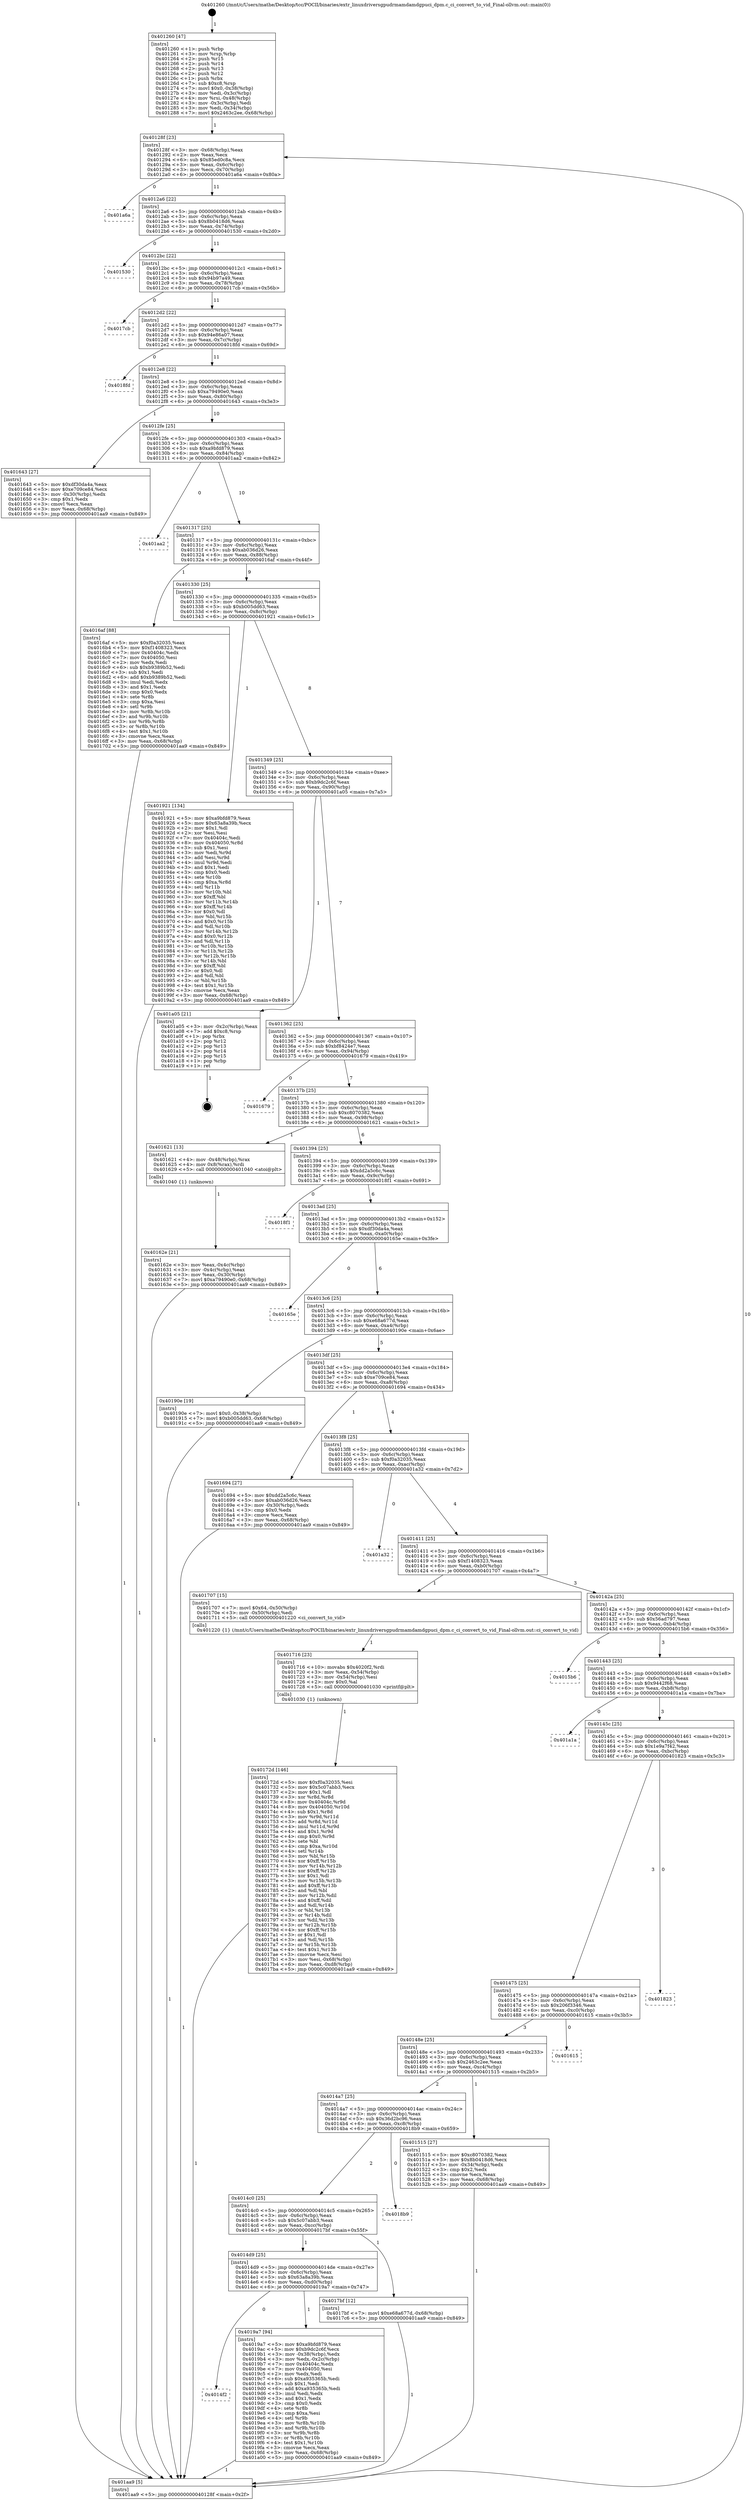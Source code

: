 digraph "0x401260" {
  label = "0x401260 (/mnt/c/Users/mathe/Desktop/tcc/POCII/binaries/extr_linuxdriversgpudrmamdamdgpuci_dpm.c_ci_convert_to_vid_Final-ollvm.out::main(0))"
  labelloc = "t"
  node[shape=record]

  Entry [label="",width=0.3,height=0.3,shape=circle,fillcolor=black,style=filled]
  "0x40128f" [label="{
     0x40128f [23]\l
     | [instrs]\l
     &nbsp;&nbsp;0x40128f \<+3\>: mov -0x68(%rbp),%eax\l
     &nbsp;&nbsp;0x401292 \<+2\>: mov %eax,%ecx\l
     &nbsp;&nbsp;0x401294 \<+6\>: sub $0x85ed0c8a,%ecx\l
     &nbsp;&nbsp;0x40129a \<+3\>: mov %eax,-0x6c(%rbp)\l
     &nbsp;&nbsp;0x40129d \<+3\>: mov %ecx,-0x70(%rbp)\l
     &nbsp;&nbsp;0x4012a0 \<+6\>: je 0000000000401a6a \<main+0x80a\>\l
  }"]
  "0x401a6a" [label="{
     0x401a6a\l
  }", style=dashed]
  "0x4012a6" [label="{
     0x4012a6 [22]\l
     | [instrs]\l
     &nbsp;&nbsp;0x4012a6 \<+5\>: jmp 00000000004012ab \<main+0x4b\>\l
     &nbsp;&nbsp;0x4012ab \<+3\>: mov -0x6c(%rbp),%eax\l
     &nbsp;&nbsp;0x4012ae \<+5\>: sub $0x8b0418d6,%eax\l
     &nbsp;&nbsp;0x4012b3 \<+3\>: mov %eax,-0x74(%rbp)\l
     &nbsp;&nbsp;0x4012b6 \<+6\>: je 0000000000401530 \<main+0x2d0\>\l
  }"]
  Exit [label="",width=0.3,height=0.3,shape=circle,fillcolor=black,style=filled,peripheries=2]
  "0x401530" [label="{
     0x401530\l
  }", style=dashed]
  "0x4012bc" [label="{
     0x4012bc [22]\l
     | [instrs]\l
     &nbsp;&nbsp;0x4012bc \<+5\>: jmp 00000000004012c1 \<main+0x61\>\l
     &nbsp;&nbsp;0x4012c1 \<+3\>: mov -0x6c(%rbp),%eax\l
     &nbsp;&nbsp;0x4012c4 \<+5\>: sub $0x94b97a49,%eax\l
     &nbsp;&nbsp;0x4012c9 \<+3\>: mov %eax,-0x78(%rbp)\l
     &nbsp;&nbsp;0x4012cc \<+6\>: je 00000000004017cb \<main+0x56b\>\l
  }"]
  "0x4014f2" [label="{
     0x4014f2\l
  }", style=dashed]
  "0x4017cb" [label="{
     0x4017cb\l
  }", style=dashed]
  "0x4012d2" [label="{
     0x4012d2 [22]\l
     | [instrs]\l
     &nbsp;&nbsp;0x4012d2 \<+5\>: jmp 00000000004012d7 \<main+0x77\>\l
     &nbsp;&nbsp;0x4012d7 \<+3\>: mov -0x6c(%rbp),%eax\l
     &nbsp;&nbsp;0x4012da \<+5\>: sub $0x94e86a07,%eax\l
     &nbsp;&nbsp;0x4012df \<+3\>: mov %eax,-0x7c(%rbp)\l
     &nbsp;&nbsp;0x4012e2 \<+6\>: je 00000000004018fd \<main+0x69d\>\l
  }"]
  "0x4019a7" [label="{
     0x4019a7 [94]\l
     | [instrs]\l
     &nbsp;&nbsp;0x4019a7 \<+5\>: mov $0xa9bfd879,%eax\l
     &nbsp;&nbsp;0x4019ac \<+5\>: mov $0xb9dc2c6f,%ecx\l
     &nbsp;&nbsp;0x4019b1 \<+3\>: mov -0x38(%rbp),%edx\l
     &nbsp;&nbsp;0x4019b4 \<+3\>: mov %edx,-0x2c(%rbp)\l
     &nbsp;&nbsp;0x4019b7 \<+7\>: mov 0x40404c,%edx\l
     &nbsp;&nbsp;0x4019be \<+7\>: mov 0x404050,%esi\l
     &nbsp;&nbsp;0x4019c5 \<+2\>: mov %edx,%edi\l
     &nbsp;&nbsp;0x4019c7 \<+6\>: sub $0xa935365b,%edi\l
     &nbsp;&nbsp;0x4019cd \<+3\>: sub $0x1,%edi\l
     &nbsp;&nbsp;0x4019d0 \<+6\>: add $0xa935365b,%edi\l
     &nbsp;&nbsp;0x4019d6 \<+3\>: imul %edi,%edx\l
     &nbsp;&nbsp;0x4019d9 \<+3\>: and $0x1,%edx\l
     &nbsp;&nbsp;0x4019dc \<+3\>: cmp $0x0,%edx\l
     &nbsp;&nbsp;0x4019df \<+4\>: sete %r8b\l
     &nbsp;&nbsp;0x4019e3 \<+3\>: cmp $0xa,%esi\l
     &nbsp;&nbsp;0x4019e6 \<+4\>: setl %r9b\l
     &nbsp;&nbsp;0x4019ea \<+3\>: mov %r8b,%r10b\l
     &nbsp;&nbsp;0x4019ed \<+3\>: and %r9b,%r10b\l
     &nbsp;&nbsp;0x4019f0 \<+3\>: xor %r9b,%r8b\l
     &nbsp;&nbsp;0x4019f3 \<+3\>: or %r8b,%r10b\l
     &nbsp;&nbsp;0x4019f6 \<+4\>: test $0x1,%r10b\l
     &nbsp;&nbsp;0x4019fa \<+3\>: cmovne %ecx,%eax\l
     &nbsp;&nbsp;0x4019fd \<+3\>: mov %eax,-0x68(%rbp)\l
     &nbsp;&nbsp;0x401a00 \<+5\>: jmp 0000000000401aa9 \<main+0x849\>\l
  }"]
  "0x4018fd" [label="{
     0x4018fd\l
  }", style=dashed]
  "0x4012e8" [label="{
     0x4012e8 [22]\l
     | [instrs]\l
     &nbsp;&nbsp;0x4012e8 \<+5\>: jmp 00000000004012ed \<main+0x8d\>\l
     &nbsp;&nbsp;0x4012ed \<+3\>: mov -0x6c(%rbp),%eax\l
     &nbsp;&nbsp;0x4012f0 \<+5\>: sub $0xa79490e0,%eax\l
     &nbsp;&nbsp;0x4012f5 \<+3\>: mov %eax,-0x80(%rbp)\l
     &nbsp;&nbsp;0x4012f8 \<+6\>: je 0000000000401643 \<main+0x3e3\>\l
  }"]
  "0x4014d9" [label="{
     0x4014d9 [25]\l
     | [instrs]\l
     &nbsp;&nbsp;0x4014d9 \<+5\>: jmp 00000000004014de \<main+0x27e\>\l
     &nbsp;&nbsp;0x4014de \<+3\>: mov -0x6c(%rbp),%eax\l
     &nbsp;&nbsp;0x4014e1 \<+5\>: sub $0x63a8a39b,%eax\l
     &nbsp;&nbsp;0x4014e6 \<+6\>: mov %eax,-0xd0(%rbp)\l
     &nbsp;&nbsp;0x4014ec \<+6\>: je 00000000004019a7 \<main+0x747\>\l
  }"]
  "0x401643" [label="{
     0x401643 [27]\l
     | [instrs]\l
     &nbsp;&nbsp;0x401643 \<+5\>: mov $0xdf30da4a,%eax\l
     &nbsp;&nbsp;0x401648 \<+5\>: mov $0xe709ce84,%ecx\l
     &nbsp;&nbsp;0x40164d \<+3\>: mov -0x30(%rbp),%edx\l
     &nbsp;&nbsp;0x401650 \<+3\>: cmp $0x1,%edx\l
     &nbsp;&nbsp;0x401653 \<+3\>: cmovl %ecx,%eax\l
     &nbsp;&nbsp;0x401656 \<+3\>: mov %eax,-0x68(%rbp)\l
     &nbsp;&nbsp;0x401659 \<+5\>: jmp 0000000000401aa9 \<main+0x849\>\l
  }"]
  "0x4012fe" [label="{
     0x4012fe [25]\l
     | [instrs]\l
     &nbsp;&nbsp;0x4012fe \<+5\>: jmp 0000000000401303 \<main+0xa3\>\l
     &nbsp;&nbsp;0x401303 \<+3\>: mov -0x6c(%rbp),%eax\l
     &nbsp;&nbsp;0x401306 \<+5\>: sub $0xa9bfd879,%eax\l
     &nbsp;&nbsp;0x40130b \<+6\>: mov %eax,-0x84(%rbp)\l
     &nbsp;&nbsp;0x401311 \<+6\>: je 0000000000401aa2 \<main+0x842\>\l
  }"]
  "0x4017bf" [label="{
     0x4017bf [12]\l
     | [instrs]\l
     &nbsp;&nbsp;0x4017bf \<+7\>: movl $0xe68a677d,-0x68(%rbp)\l
     &nbsp;&nbsp;0x4017c6 \<+5\>: jmp 0000000000401aa9 \<main+0x849\>\l
  }"]
  "0x401aa2" [label="{
     0x401aa2\l
  }", style=dashed]
  "0x401317" [label="{
     0x401317 [25]\l
     | [instrs]\l
     &nbsp;&nbsp;0x401317 \<+5\>: jmp 000000000040131c \<main+0xbc\>\l
     &nbsp;&nbsp;0x40131c \<+3\>: mov -0x6c(%rbp),%eax\l
     &nbsp;&nbsp;0x40131f \<+5\>: sub $0xab036d26,%eax\l
     &nbsp;&nbsp;0x401324 \<+6\>: mov %eax,-0x88(%rbp)\l
     &nbsp;&nbsp;0x40132a \<+6\>: je 00000000004016af \<main+0x44f\>\l
  }"]
  "0x4014c0" [label="{
     0x4014c0 [25]\l
     | [instrs]\l
     &nbsp;&nbsp;0x4014c0 \<+5\>: jmp 00000000004014c5 \<main+0x265\>\l
     &nbsp;&nbsp;0x4014c5 \<+3\>: mov -0x6c(%rbp),%eax\l
     &nbsp;&nbsp;0x4014c8 \<+5\>: sub $0x5c07abb3,%eax\l
     &nbsp;&nbsp;0x4014cd \<+6\>: mov %eax,-0xcc(%rbp)\l
     &nbsp;&nbsp;0x4014d3 \<+6\>: je 00000000004017bf \<main+0x55f\>\l
  }"]
  "0x4016af" [label="{
     0x4016af [88]\l
     | [instrs]\l
     &nbsp;&nbsp;0x4016af \<+5\>: mov $0xf0a32035,%eax\l
     &nbsp;&nbsp;0x4016b4 \<+5\>: mov $0xf1408323,%ecx\l
     &nbsp;&nbsp;0x4016b9 \<+7\>: mov 0x40404c,%edx\l
     &nbsp;&nbsp;0x4016c0 \<+7\>: mov 0x404050,%esi\l
     &nbsp;&nbsp;0x4016c7 \<+2\>: mov %edx,%edi\l
     &nbsp;&nbsp;0x4016c9 \<+6\>: sub $0xb9389b52,%edi\l
     &nbsp;&nbsp;0x4016cf \<+3\>: sub $0x1,%edi\l
     &nbsp;&nbsp;0x4016d2 \<+6\>: add $0xb9389b52,%edi\l
     &nbsp;&nbsp;0x4016d8 \<+3\>: imul %edi,%edx\l
     &nbsp;&nbsp;0x4016db \<+3\>: and $0x1,%edx\l
     &nbsp;&nbsp;0x4016de \<+3\>: cmp $0x0,%edx\l
     &nbsp;&nbsp;0x4016e1 \<+4\>: sete %r8b\l
     &nbsp;&nbsp;0x4016e5 \<+3\>: cmp $0xa,%esi\l
     &nbsp;&nbsp;0x4016e8 \<+4\>: setl %r9b\l
     &nbsp;&nbsp;0x4016ec \<+3\>: mov %r8b,%r10b\l
     &nbsp;&nbsp;0x4016ef \<+3\>: and %r9b,%r10b\l
     &nbsp;&nbsp;0x4016f2 \<+3\>: xor %r9b,%r8b\l
     &nbsp;&nbsp;0x4016f5 \<+3\>: or %r8b,%r10b\l
     &nbsp;&nbsp;0x4016f8 \<+4\>: test $0x1,%r10b\l
     &nbsp;&nbsp;0x4016fc \<+3\>: cmovne %ecx,%eax\l
     &nbsp;&nbsp;0x4016ff \<+3\>: mov %eax,-0x68(%rbp)\l
     &nbsp;&nbsp;0x401702 \<+5\>: jmp 0000000000401aa9 \<main+0x849\>\l
  }"]
  "0x401330" [label="{
     0x401330 [25]\l
     | [instrs]\l
     &nbsp;&nbsp;0x401330 \<+5\>: jmp 0000000000401335 \<main+0xd5\>\l
     &nbsp;&nbsp;0x401335 \<+3\>: mov -0x6c(%rbp),%eax\l
     &nbsp;&nbsp;0x401338 \<+5\>: sub $0xb005dd63,%eax\l
     &nbsp;&nbsp;0x40133d \<+6\>: mov %eax,-0x8c(%rbp)\l
     &nbsp;&nbsp;0x401343 \<+6\>: je 0000000000401921 \<main+0x6c1\>\l
  }"]
  "0x4018b9" [label="{
     0x4018b9\l
  }", style=dashed]
  "0x401921" [label="{
     0x401921 [134]\l
     | [instrs]\l
     &nbsp;&nbsp;0x401921 \<+5\>: mov $0xa9bfd879,%eax\l
     &nbsp;&nbsp;0x401926 \<+5\>: mov $0x63a8a39b,%ecx\l
     &nbsp;&nbsp;0x40192b \<+2\>: mov $0x1,%dl\l
     &nbsp;&nbsp;0x40192d \<+2\>: xor %esi,%esi\l
     &nbsp;&nbsp;0x40192f \<+7\>: mov 0x40404c,%edi\l
     &nbsp;&nbsp;0x401936 \<+8\>: mov 0x404050,%r8d\l
     &nbsp;&nbsp;0x40193e \<+3\>: sub $0x1,%esi\l
     &nbsp;&nbsp;0x401941 \<+3\>: mov %edi,%r9d\l
     &nbsp;&nbsp;0x401944 \<+3\>: add %esi,%r9d\l
     &nbsp;&nbsp;0x401947 \<+4\>: imul %r9d,%edi\l
     &nbsp;&nbsp;0x40194b \<+3\>: and $0x1,%edi\l
     &nbsp;&nbsp;0x40194e \<+3\>: cmp $0x0,%edi\l
     &nbsp;&nbsp;0x401951 \<+4\>: sete %r10b\l
     &nbsp;&nbsp;0x401955 \<+4\>: cmp $0xa,%r8d\l
     &nbsp;&nbsp;0x401959 \<+4\>: setl %r11b\l
     &nbsp;&nbsp;0x40195d \<+3\>: mov %r10b,%bl\l
     &nbsp;&nbsp;0x401960 \<+3\>: xor $0xff,%bl\l
     &nbsp;&nbsp;0x401963 \<+3\>: mov %r11b,%r14b\l
     &nbsp;&nbsp;0x401966 \<+4\>: xor $0xff,%r14b\l
     &nbsp;&nbsp;0x40196a \<+3\>: xor $0x0,%dl\l
     &nbsp;&nbsp;0x40196d \<+3\>: mov %bl,%r15b\l
     &nbsp;&nbsp;0x401970 \<+4\>: and $0x0,%r15b\l
     &nbsp;&nbsp;0x401974 \<+3\>: and %dl,%r10b\l
     &nbsp;&nbsp;0x401977 \<+3\>: mov %r14b,%r12b\l
     &nbsp;&nbsp;0x40197a \<+4\>: and $0x0,%r12b\l
     &nbsp;&nbsp;0x40197e \<+3\>: and %dl,%r11b\l
     &nbsp;&nbsp;0x401981 \<+3\>: or %r10b,%r15b\l
     &nbsp;&nbsp;0x401984 \<+3\>: or %r11b,%r12b\l
     &nbsp;&nbsp;0x401987 \<+3\>: xor %r12b,%r15b\l
     &nbsp;&nbsp;0x40198a \<+3\>: or %r14b,%bl\l
     &nbsp;&nbsp;0x40198d \<+3\>: xor $0xff,%bl\l
     &nbsp;&nbsp;0x401990 \<+3\>: or $0x0,%dl\l
     &nbsp;&nbsp;0x401993 \<+2\>: and %dl,%bl\l
     &nbsp;&nbsp;0x401995 \<+3\>: or %bl,%r15b\l
     &nbsp;&nbsp;0x401998 \<+4\>: test $0x1,%r15b\l
     &nbsp;&nbsp;0x40199c \<+3\>: cmovne %ecx,%eax\l
     &nbsp;&nbsp;0x40199f \<+3\>: mov %eax,-0x68(%rbp)\l
     &nbsp;&nbsp;0x4019a2 \<+5\>: jmp 0000000000401aa9 \<main+0x849\>\l
  }"]
  "0x401349" [label="{
     0x401349 [25]\l
     | [instrs]\l
     &nbsp;&nbsp;0x401349 \<+5\>: jmp 000000000040134e \<main+0xee\>\l
     &nbsp;&nbsp;0x40134e \<+3\>: mov -0x6c(%rbp),%eax\l
     &nbsp;&nbsp;0x401351 \<+5\>: sub $0xb9dc2c6f,%eax\l
     &nbsp;&nbsp;0x401356 \<+6\>: mov %eax,-0x90(%rbp)\l
     &nbsp;&nbsp;0x40135c \<+6\>: je 0000000000401a05 \<main+0x7a5\>\l
  }"]
  "0x40172d" [label="{
     0x40172d [146]\l
     | [instrs]\l
     &nbsp;&nbsp;0x40172d \<+5\>: mov $0xf0a32035,%esi\l
     &nbsp;&nbsp;0x401732 \<+5\>: mov $0x5c07abb3,%ecx\l
     &nbsp;&nbsp;0x401737 \<+2\>: mov $0x1,%dl\l
     &nbsp;&nbsp;0x401739 \<+3\>: xor %r8d,%r8d\l
     &nbsp;&nbsp;0x40173c \<+8\>: mov 0x40404c,%r9d\l
     &nbsp;&nbsp;0x401744 \<+8\>: mov 0x404050,%r10d\l
     &nbsp;&nbsp;0x40174c \<+4\>: sub $0x1,%r8d\l
     &nbsp;&nbsp;0x401750 \<+3\>: mov %r9d,%r11d\l
     &nbsp;&nbsp;0x401753 \<+3\>: add %r8d,%r11d\l
     &nbsp;&nbsp;0x401756 \<+4\>: imul %r11d,%r9d\l
     &nbsp;&nbsp;0x40175a \<+4\>: and $0x1,%r9d\l
     &nbsp;&nbsp;0x40175e \<+4\>: cmp $0x0,%r9d\l
     &nbsp;&nbsp;0x401762 \<+3\>: sete %bl\l
     &nbsp;&nbsp;0x401765 \<+4\>: cmp $0xa,%r10d\l
     &nbsp;&nbsp;0x401769 \<+4\>: setl %r14b\l
     &nbsp;&nbsp;0x40176d \<+3\>: mov %bl,%r15b\l
     &nbsp;&nbsp;0x401770 \<+4\>: xor $0xff,%r15b\l
     &nbsp;&nbsp;0x401774 \<+3\>: mov %r14b,%r12b\l
     &nbsp;&nbsp;0x401777 \<+4\>: xor $0xff,%r12b\l
     &nbsp;&nbsp;0x40177b \<+3\>: xor $0x1,%dl\l
     &nbsp;&nbsp;0x40177e \<+3\>: mov %r15b,%r13b\l
     &nbsp;&nbsp;0x401781 \<+4\>: and $0xff,%r13b\l
     &nbsp;&nbsp;0x401785 \<+2\>: and %dl,%bl\l
     &nbsp;&nbsp;0x401787 \<+3\>: mov %r12b,%dil\l
     &nbsp;&nbsp;0x40178a \<+4\>: and $0xff,%dil\l
     &nbsp;&nbsp;0x40178e \<+3\>: and %dl,%r14b\l
     &nbsp;&nbsp;0x401791 \<+3\>: or %bl,%r13b\l
     &nbsp;&nbsp;0x401794 \<+3\>: or %r14b,%dil\l
     &nbsp;&nbsp;0x401797 \<+3\>: xor %dil,%r13b\l
     &nbsp;&nbsp;0x40179a \<+3\>: or %r12b,%r15b\l
     &nbsp;&nbsp;0x40179d \<+4\>: xor $0xff,%r15b\l
     &nbsp;&nbsp;0x4017a1 \<+3\>: or $0x1,%dl\l
     &nbsp;&nbsp;0x4017a4 \<+3\>: and %dl,%r15b\l
     &nbsp;&nbsp;0x4017a7 \<+3\>: or %r15b,%r13b\l
     &nbsp;&nbsp;0x4017aa \<+4\>: test $0x1,%r13b\l
     &nbsp;&nbsp;0x4017ae \<+3\>: cmovne %ecx,%esi\l
     &nbsp;&nbsp;0x4017b1 \<+3\>: mov %esi,-0x68(%rbp)\l
     &nbsp;&nbsp;0x4017b4 \<+6\>: mov %eax,-0xd8(%rbp)\l
     &nbsp;&nbsp;0x4017ba \<+5\>: jmp 0000000000401aa9 \<main+0x849\>\l
  }"]
  "0x401a05" [label="{
     0x401a05 [21]\l
     | [instrs]\l
     &nbsp;&nbsp;0x401a05 \<+3\>: mov -0x2c(%rbp),%eax\l
     &nbsp;&nbsp;0x401a08 \<+7\>: add $0xc8,%rsp\l
     &nbsp;&nbsp;0x401a0f \<+1\>: pop %rbx\l
     &nbsp;&nbsp;0x401a10 \<+2\>: pop %r12\l
     &nbsp;&nbsp;0x401a12 \<+2\>: pop %r13\l
     &nbsp;&nbsp;0x401a14 \<+2\>: pop %r14\l
     &nbsp;&nbsp;0x401a16 \<+2\>: pop %r15\l
     &nbsp;&nbsp;0x401a18 \<+1\>: pop %rbp\l
     &nbsp;&nbsp;0x401a19 \<+1\>: ret\l
  }"]
  "0x401362" [label="{
     0x401362 [25]\l
     | [instrs]\l
     &nbsp;&nbsp;0x401362 \<+5\>: jmp 0000000000401367 \<main+0x107\>\l
     &nbsp;&nbsp;0x401367 \<+3\>: mov -0x6c(%rbp),%eax\l
     &nbsp;&nbsp;0x40136a \<+5\>: sub $0xbf8424e7,%eax\l
     &nbsp;&nbsp;0x40136f \<+6\>: mov %eax,-0x94(%rbp)\l
     &nbsp;&nbsp;0x401375 \<+6\>: je 0000000000401679 \<main+0x419\>\l
  }"]
  "0x401716" [label="{
     0x401716 [23]\l
     | [instrs]\l
     &nbsp;&nbsp;0x401716 \<+10\>: movabs $0x4020f2,%rdi\l
     &nbsp;&nbsp;0x401720 \<+3\>: mov %eax,-0x54(%rbp)\l
     &nbsp;&nbsp;0x401723 \<+3\>: mov -0x54(%rbp),%esi\l
     &nbsp;&nbsp;0x401726 \<+2\>: mov $0x0,%al\l
     &nbsp;&nbsp;0x401728 \<+5\>: call 0000000000401030 \<printf@plt\>\l
     | [calls]\l
     &nbsp;&nbsp;0x401030 \{1\} (unknown)\l
  }"]
  "0x401679" [label="{
     0x401679\l
  }", style=dashed]
  "0x40137b" [label="{
     0x40137b [25]\l
     | [instrs]\l
     &nbsp;&nbsp;0x40137b \<+5\>: jmp 0000000000401380 \<main+0x120\>\l
     &nbsp;&nbsp;0x401380 \<+3\>: mov -0x6c(%rbp),%eax\l
     &nbsp;&nbsp;0x401383 \<+5\>: sub $0xc8070382,%eax\l
     &nbsp;&nbsp;0x401388 \<+6\>: mov %eax,-0x98(%rbp)\l
     &nbsp;&nbsp;0x40138e \<+6\>: je 0000000000401621 \<main+0x3c1\>\l
  }"]
  "0x40162e" [label="{
     0x40162e [21]\l
     | [instrs]\l
     &nbsp;&nbsp;0x40162e \<+3\>: mov %eax,-0x4c(%rbp)\l
     &nbsp;&nbsp;0x401631 \<+3\>: mov -0x4c(%rbp),%eax\l
     &nbsp;&nbsp;0x401634 \<+3\>: mov %eax,-0x30(%rbp)\l
     &nbsp;&nbsp;0x401637 \<+7\>: movl $0xa79490e0,-0x68(%rbp)\l
     &nbsp;&nbsp;0x40163e \<+5\>: jmp 0000000000401aa9 \<main+0x849\>\l
  }"]
  "0x401621" [label="{
     0x401621 [13]\l
     | [instrs]\l
     &nbsp;&nbsp;0x401621 \<+4\>: mov -0x48(%rbp),%rax\l
     &nbsp;&nbsp;0x401625 \<+4\>: mov 0x8(%rax),%rdi\l
     &nbsp;&nbsp;0x401629 \<+5\>: call 0000000000401040 \<atoi@plt\>\l
     | [calls]\l
     &nbsp;&nbsp;0x401040 \{1\} (unknown)\l
  }"]
  "0x401394" [label="{
     0x401394 [25]\l
     | [instrs]\l
     &nbsp;&nbsp;0x401394 \<+5\>: jmp 0000000000401399 \<main+0x139\>\l
     &nbsp;&nbsp;0x401399 \<+3\>: mov -0x6c(%rbp),%eax\l
     &nbsp;&nbsp;0x40139c \<+5\>: sub $0xdd2a5c6c,%eax\l
     &nbsp;&nbsp;0x4013a1 \<+6\>: mov %eax,-0x9c(%rbp)\l
     &nbsp;&nbsp;0x4013a7 \<+6\>: je 00000000004018f1 \<main+0x691\>\l
  }"]
  "0x401260" [label="{
     0x401260 [47]\l
     | [instrs]\l
     &nbsp;&nbsp;0x401260 \<+1\>: push %rbp\l
     &nbsp;&nbsp;0x401261 \<+3\>: mov %rsp,%rbp\l
     &nbsp;&nbsp;0x401264 \<+2\>: push %r15\l
     &nbsp;&nbsp;0x401266 \<+2\>: push %r14\l
     &nbsp;&nbsp;0x401268 \<+2\>: push %r13\l
     &nbsp;&nbsp;0x40126a \<+2\>: push %r12\l
     &nbsp;&nbsp;0x40126c \<+1\>: push %rbx\l
     &nbsp;&nbsp;0x40126d \<+7\>: sub $0xc8,%rsp\l
     &nbsp;&nbsp;0x401274 \<+7\>: movl $0x0,-0x38(%rbp)\l
     &nbsp;&nbsp;0x40127b \<+3\>: mov %edi,-0x3c(%rbp)\l
     &nbsp;&nbsp;0x40127e \<+4\>: mov %rsi,-0x48(%rbp)\l
     &nbsp;&nbsp;0x401282 \<+3\>: mov -0x3c(%rbp),%edi\l
     &nbsp;&nbsp;0x401285 \<+3\>: mov %edi,-0x34(%rbp)\l
     &nbsp;&nbsp;0x401288 \<+7\>: movl $0x2463c2ee,-0x68(%rbp)\l
  }"]
  "0x4018f1" [label="{
     0x4018f1\l
  }", style=dashed]
  "0x4013ad" [label="{
     0x4013ad [25]\l
     | [instrs]\l
     &nbsp;&nbsp;0x4013ad \<+5\>: jmp 00000000004013b2 \<main+0x152\>\l
     &nbsp;&nbsp;0x4013b2 \<+3\>: mov -0x6c(%rbp),%eax\l
     &nbsp;&nbsp;0x4013b5 \<+5\>: sub $0xdf30da4a,%eax\l
     &nbsp;&nbsp;0x4013ba \<+6\>: mov %eax,-0xa0(%rbp)\l
     &nbsp;&nbsp;0x4013c0 \<+6\>: je 000000000040165e \<main+0x3fe\>\l
  }"]
  "0x401aa9" [label="{
     0x401aa9 [5]\l
     | [instrs]\l
     &nbsp;&nbsp;0x401aa9 \<+5\>: jmp 000000000040128f \<main+0x2f\>\l
  }"]
  "0x40165e" [label="{
     0x40165e\l
  }", style=dashed]
  "0x4013c6" [label="{
     0x4013c6 [25]\l
     | [instrs]\l
     &nbsp;&nbsp;0x4013c6 \<+5\>: jmp 00000000004013cb \<main+0x16b\>\l
     &nbsp;&nbsp;0x4013cb \<+3\>: mov -0x6c(%rbp),%eax\l
     &nbsp;&nbsp;0x4013ce \<+5\>: sub $0xe68a677d,%eax\l
     &nbsp;&nbsp;0x4013d3 \<+6\>: mov %eax,-0xa4(%rbp)\l
     &nbsp;&nbsp;0x4013d9 \<+6\>: je 000000000040190e \<main+0x6ae\>\l
  }"]
  "0x4014a7" [label="{
     0x4014a7 [25]\l
     | [instrs]\l
     &nbsp;&nbsp;0x4014a7 \<+5\>: jmp 00000000004014ac \<main+0x24c\>\l
     &nbsp;&nbsp;0x4014ac \<+3\>: mov -0x6c(%rbp),%eax\l
     &nbsp;&nbsp;0x4014af \<+5\>: sub $0x36d2bc96,%eax\l
     &nbsp;&nbsp;0x4014b4 \<+6\>: mov %eax,-0xc8(%rbp)\l
     &nbsp;&nbsp;0x4014ba \<+6\>: je 00000000004018b9 \<main+0x659\>\l
  }"]
  "0x40190e" [label="{
     0x40190e [19]\l
     | [instrs]\l
     &nbsp;&nbsp;0x40190e \<+7\>: movl $0x0,-0x38(%rbp)\l
     &nbsp;&nbsp;0x401915 \<+7\>: movl $0xb005dd63,-0x68(%rbp)\l
     &nbsp;&nbsp;0x40191c \<+5\>: jmp 0000000000401aa9 \<main+0x849\>\l
  }"]
  "0x4013df" [label="{
     0x4013df [25]\l
     | [instrs]\l
     &nbsp;&nbsp;0x4013df \<+5\>: jmp 00000000004013e4 \<main+0x184\>\l
     &nbsp;&nbsp;0x4013e4 \<+3\>: mov -0x6c(%rbp),%eax\l
     &nbsp;&nbsp;0x4013e7 \<+5\>: sub $0xe709ce84,%eax\l
     &nbsp;&nbsp;0x4013ec \<+6\>: mov %eax,-0xa8(%rbp)\l
     &nbsp;&nbsp;0x4013f2 \<+6\>: je 0000000000401694 \<main+0x434\>\l
  }"]
  "0x401515" [label="{
     0x401515 [27]\l
     | [instrs]\l
     &nbsp;&nbsp;0x401515 \<+5\>: mov $0xc8070382,%eax\l
     &nbsp;&nbsp;0x40151a \<+5\>: mov $0x8b0418d6,%ecx\l
     &nbsp;&nbsp;0x40151f \<+3\>: mov -0x34(%rbp),%edx\l
     &nbsp;&nbsp;0x401522 \<+3\>: cmp $0x2,%edx\l
     &nbsp;&nbsp;0x401525 \<+3\>: cmovne %ecx,%eax\l
     &nbsp;&nbsp;0x401528 \<+3\>: mov %eax,-0x68(%rbp)\l
     &nbsp;&nbsp;0x40152b \<+5\>: jmp 0000000000401aa9 \<main+0x849\>\l
  }"]
  "0x401694" [label="{
     0x401694 [27]\l
     | [instrs]\l
     &nbsp;&nbsp;0x401694 \<+5\>: mov $0xdd2a5c6c,%eax\l
     &nbsp;&nbsp;0x401699 \<+5\>: mov $0xab036d26,%ecx\l
     &nbsp;&nbsp;0x40169e \<+3\>: mov -0x30(%rbp),%edx\l
     &nbsp;&nbsp;0x4016a1 \<+3\>: cmp $0x0,%edx\l
     &nbsp;&nbsp;0x4016a4 \<+3\>: cmove %ecx,%eax\l
     &nbsp;&nbsp;0x4016a7 \<+3\>: mov %eax,-0x68(%rbp)\l
     &nbsp;&nbsp;0x4016aa \<+5\>: jmp 0000000000401aa9 \<main+0x849\>\l
  }"]
  "0x4013f8" [label="{
     0x4013f8 [25]\l
     | [instrs]\l
     &nbsp;&nbsp;0x4013f8 \<+5\>: jmp 00000000004013fd \<main+0x19d\>\l
     &nbsp;&nbsp;0x4013fd \<+3\>: mov -0x6c(%rbp),%eax\l
     &nbsp;&nbsp;0x401400 \<+5\>: sub $0xf0a32035,%eax\l
     &nbsp;&nbsp;0x401405 \<+6\>: mov %eax,-0xac(%rbp)\l
     &nbsp;&nbsp;0x40140b \<+6\>: je 0000000000401a32 \<main+0x7d2\>\l
  }"]
  "0x40148e" [label="{
     0x40148e [25]\l
     | [instrs]\l
     &nbsp;&nbsp;0x40148e \<+5\>: jmp 0000000000401493 \<main+0x233\>\l
     &nbsp;&nbsp;0x401493 \<+3\>: mov -0x6c(%rbp),%eax\l
     &nbsp;&nbsp;0x401496 \<+5\>: sub $0x2463c2ee,%eax\l
     &nbsp;&nbsp;0x40149b \<+6\>: mov %eax,-0xc4(%rbp)\l
     &nbsp;&nbsp;0x4014a1 \<+6\>: je 0000000000401515 \<main+0x2b5\>\l
  }"]
  "0x401a32" [label="{
     0x401a32\l
  }", style=dashed]
  "0x401411" [label="{
     0x401411 [25]\l
     | [instrs]\l
     &nbsp;&nbsp;0x401411 \<+5\>: jmp 0000000000401416 \<main+0x1b6\>\l
     &nbsp;&nbsp;0x401416 \<+3\>: mov -0x6c(%rbp),%eax\l
     &nbsp;&nbsp;0x401419 \<+5\>: sub $0xf1408323,%eax\l
     &nbsp;&nbsp;0x40141e \<+6\>: mov %eax,-0xb0(%rbp)\l
     &nbsp;&nbsp;0x401424 \<+6\>: je 0000000000401707 \<main+0x4a7\>\l
  }"]
  "0x401615" [label="{
     0x401615\l
  }", style=dashed]
  "0x401707" [label="{
     0x401707 [15]\l
     | [instrs]\l
     &nbsp;&nbsp;0x401707 \<+7\>: movl $0x64,-0x50(%rbp)\l
     &nbsp;&nbsp;0x40170e \<+3\>: mov -0x50(%rbp),%edi\l
     &nbsp;&nbsp;0x401711 \<+5\>: call 0000000000401220 \<ci_convert_to_vid\>\l
     | [calls]\l
     &nbsp;&nbsp;0x401220 \{1\} (/mnt/c/Users/mathe/Desktop/tcc/POCII/binaries/extr_linuxdriversgpudrmamdamdgpuci_dpm.c_ci_convert_to_vid_Final-ollvm.out::ci_convert_to_vid)\l
  }"]
  "0x40142a" [label="{
     0x40142a [25]\l
     | [instrs]\l
     &nbsp;&nbsp;0x40142a \<+5\>: jmp 000000000040142f \<main+0x1cf\>\l
     &nbsp;&nbsp;0x40142f \<+3\>: mov -0x6c(%rbp),%eax\l
     &nbsp;&nbsp;0x401432 \<+5\>: sub $0x56ad797,%eax\l
     &nbsp;&nbsp;0x401437 \<+6\>: mov %eax,-0xb4(%rbp)\l
     &nbsp;&nbsp;0x40143d \<+6\>: je 00000000004015b6 \<main+0x356\>\l
  }"]
  "0x401475" [label="{
     0x401475 [25]\l
     | [instrs]\l
     &nbsp;&nbsp;0x401475 \<+5\>: jmp 000000000040147a \<main+0x21a\>\l
     &nbsp;&nbsp;0x40147a \<+3\>: mov -0x6c(%rbp),%eax\l
     &nbsp;&nbsp;0x40147d \<+5\>: sub $0x206f3346,%eax\l
     &nbsp;&nbsp;0x401482 \<+6\>: mov %eax,-0xc0(%rbp)\l
     &nbsp;&nbsp;0x401488 \<+6\>: je 0000000000401615 \<main+0x3b5\>\l
  }"]
  "0x4015b6" [label="{
     0x4015b6\l
  }", style=dashed]
  "0x401443" [label="{
     0x401443 [25]\l
     | [instrs]\l
     &nbsp;&nbsp;0x401443 \<+5\>: jmp 0000000000401448 \<main+0x1e8\>\l
     &nbsp;&nbsp;0x401448 \<+3\>: mov -0x6c(%rbp),%eax\l
     &nbsp;&nbsp;0x40144b \<+5\>: sub $0x9442f68,%eax\l
     &nbsp;&nbsp;0x401450 \<+6\>: mov %eax,-0xb8(%rbp)\l
     &nbsp;&nbsp;0x401456 \<+6\>: je 0000000000401a1a \<main+0x7ba\>\l
  }"]
  "0x401823" [label="{
     0x401823\l
  }", style=dashed]
  "0x401a1a" [label="{
     0x401a1a\l
  }", style=dashed]
  "0x40145c" [label="{
     0x40145c [25]\l
     | [instrs]\l
     &nbsp;&nbsp;0x40145c \<+5\>: jmp 0000000000401461 \<main+0x201\>\l
     &nbsp;&nbsp;0x401461 \<+3\>: mov -0x6c(%rbp),%eax\l
     &nbsp;&nbsp;0x401464 \<+5\>: sub $0x1e9a7f42,%eax\l
     &nbsp;&nbsp;0x401469 \<+6\>: mov %eax,-0xbc(%rbp)\l
     &nbsp;&nbsp;0x40146f \<+6\>: je 0000000000401823 \<main+0x5c3\>\l
  }"]
  Entry -> "0x401260" [label=" 1"]
  "0x40128f" -> "0x401a6a" [label=" 0"]
  "0x40128f" -> "0x4012a6" [label=" 11"]
  "0x401a05" -> Exit [label=" 1"]
  "0x4012a6" -> "0x401530" [label=" 0"]
  "0x4012a6" -> "0x4012bc" [label=" 11"]
  "0x4019a7" -> "0x401aa9" [label=" 1"]
  "0x4012bc" -> "0x4017cb" [label=" 0"]
  "0x4012bc" -> "0x4012d2" [label=" 11"]
  "0x4014d9" -> "0x4014f2" [label=" 0"]
  "0x4012d2" -> "0x4018fd" [label=" 0"]
  "0x4012d2" -> "0x4012e8" [label=" 11"]
  "0x4014d9" -> "0x4019a7" [label=" 1"]
  "0x4012e8" -> "0x401643" [label=" 1"]
  "0x4012e8" -> "0x4012fe" [label=" 10"]
  "0x401921" -> "0x401aa9" [label=" 1"]
  "0x4012fe" -> "0x401aa2" [label=" 0"]
  "0x4012fe" -> "0x401317" [label=" 10"]
  "0x40190e" -> "0x401aa9" [label=" 1"]
  "0x401317" -> "0x4016af" [label=" 1"]
  "0x401317" -> "0x401330" [label=" 9"]
  "0x4014c0" -> "0x4014d9" [label=" 1"]
  "0x401330" -> "0x401921" [label=" 1"]
  "0x401330" -> "0x401349" [label=" 8"]
  "0x4014c0" -> "0x4017bf" [label=" 1"]
  "0x401349" -> "0x401a05" [label=" 1"]
  "0x401349" -> "0x401362" [label=" 7"]
  "0x4014a7" -> "0x4014c0" [label=" 2"]
  "0x401362" -> "0x401679" [label=" 0"]
  "0x401362" -> "0x40137b" [label=" 7"]
  "0x4014a7" -> "0x4018b9" [label=" 0"]
  "0x40137b" -> "0x401621" [label=" 1"]
  "0x40137b" -> "0x401394" [label=" 6"]
  "0x4017bf" -> "0x401aa9" [label=" 1"]
  "0x401394" -> "0x4018f1" [label=" 0"]
  "0x401394" -> "0x4013ad" [label=" 6"]
  "0x40172d" -> "0x401aa9" [label=" 1"]
  "0x4013ad" -> "0x40165e" [label=" 0"]
  "0x4013ad" -> "0x4013c6" [label=" 6"]
  "0x401716" -> "0x40172d" [label=" 1"]
  "0x4013c6" -> "0x40190e" [label=" 1"]
  "0x4013c6" -> "0x4013df" [label=" 5"]
  "0x401707" -> "0x401716" [label=" 1"]
  "0x4013df" -> "0x401694" [label=" 1"]
  "0x4013df" -> "0x4013f8" [label=" 4"]
  "0x4016af" -> "0x401aa9" [label=" 1"]
  "0x4013f8" -> "0x401a32" [label=" 0"]
  "0x4013f8" -> "0x401411" [label=" 4"]
  "0x401643" -> "0x401aa9" [label=" 1"]
  "0x401411" -> "0x401707" [label=" 1"]
  "0x401411" -> "0x40142a" [label=" 3"]
  "0x40162e" -> "0x401aa9" [label=" 1"]
  "0x40142a" -> "0x4015b6" [label=" 0"]
  "0x40142a" -> "0x401443" [label=" 3"]
  "0x401aa9" -> "0x40128f" [label=" 10"]
  "0x401443" -> "0x401a1a" [label=" 0"]
  "0x401443" -> "0x40145c" [label=" 3"]
  "0x401260" -> "0x40128f" [label=" 1"]
  "0x40145c" -> "0x401823" [label=" 0"]
  "0x40145c" -> "0x401475" [label=" 3"]
  "0x401621" -> "0x40162e" [label=" 1"]
  "0x401475" -> "0x401615" [label=" 0"]
  "0x401475" -> "0x40148e" [label=" 3"]
  "0x401694" -> "0x401aa9" [label=" 1"]
  "0x40148e" -> "0x401515" [label=" 1"]
  "0x40148e" -> "0x4014a7" [label=" 2"]
  "0x401515" -> "0x401aa9" [label=" 1"]
}
